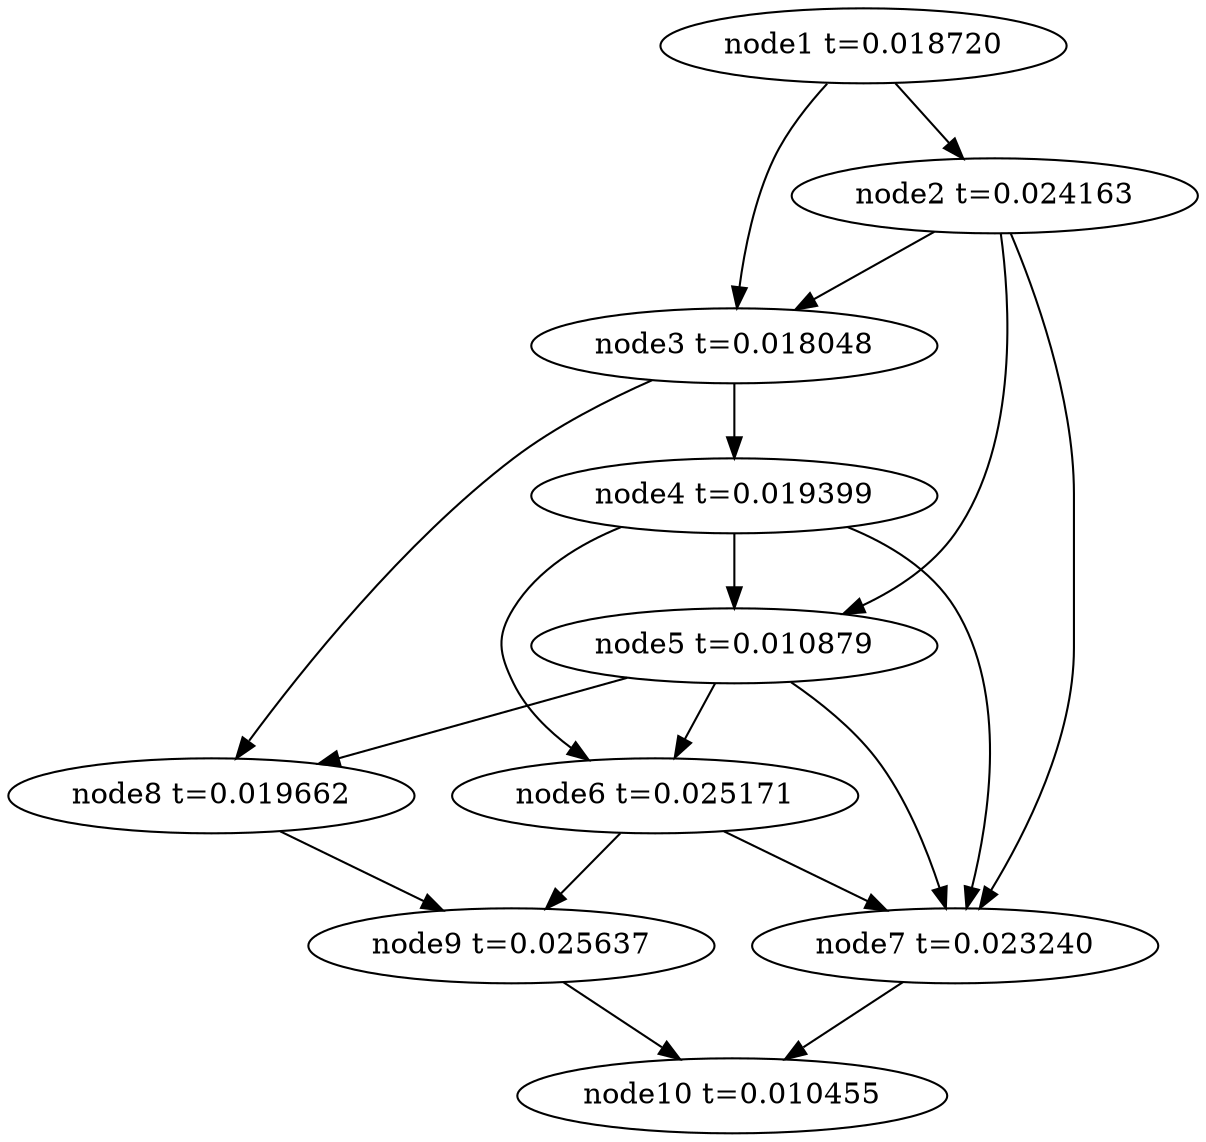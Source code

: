 digraph g{
	node10[label="node10 t=0.010455"]
	node9 -> node10
	node9[label="node9 t=0.025637"];
	node8 -> node9
	node8[label="node8 t=0.019662"];
	node7 -> node10
	node7[label="node7 t=0.023240"];
	node6 -> node9
	node6 -> node7
	node6[label="node6 t=0.025171"];
	node5 -> node8
	node5 -> node7
	node5 -> node6
	node5[label="node5 t=0.010879"];
	node4 -> node7
	node4 -> node6
	node4 -> node5
	node4[label="node4 t=0.019399"];
	node3 -> node8
	node3 -> node4
	node3[label="node3 t=0.018048"];
	node2 -> node7
	node2 -> node5
	node2 -> node3
	node2[label="node2 t=0.024163"];
	node1 -> node3
	node1 -> node2
	node1[label="node1 t=0.018720"];
}
